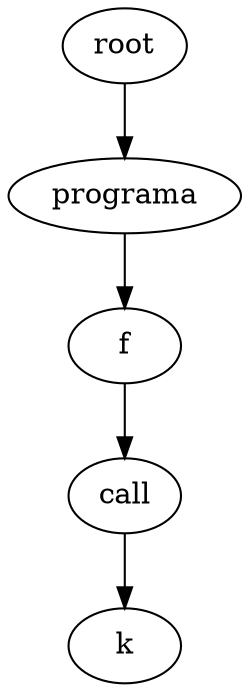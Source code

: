 digraph G {
node_0x8c6c890 [label="k"]
node_0x8c6c8a8 [label="call"]
node_0x8c6c8a8 -> node_0x8c6c890
node_0x8c6c8c0 [label="f"]
node_0x8c6c8c0 -> node_0x8c6c8a8
node_0x8c6c8f0 [label="programa"]
node_0x8c6c8f0 -> node_0x8c6c8c0
root -> node_0x8c6c8f0
  root [label="root"]
}
